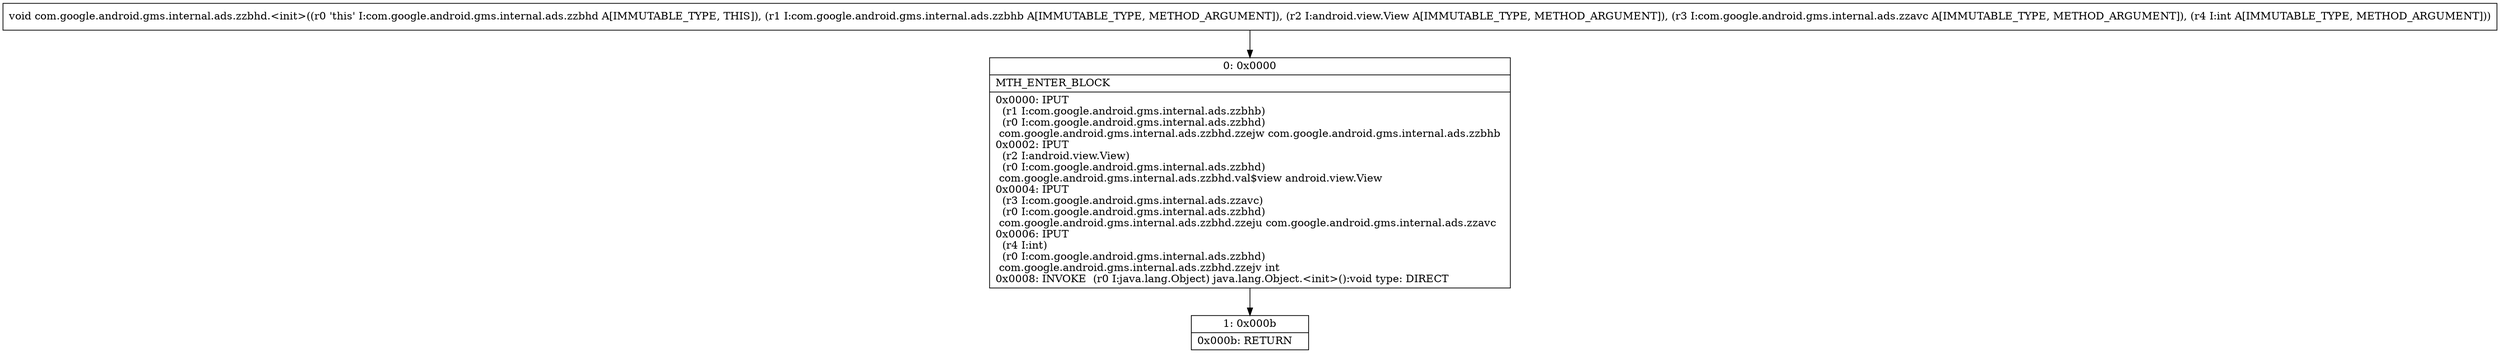 digraph "CFG forcom.google.android.gms.internal.ads.zzbhd.\<init\>(Lcom\/google\/android\/gms\/internal\/ads\/zzbhb;Landroid\/view\/View;Lcom\/google\/android\/gms\/internal\/ads\/zzavc;I)V" {
Node_0 [shape=record,label="{0\:\ 0x0000|MTH_ENTER_BLOCK\l|0x0000: IPUT  \l  (r1 I:com.google.android.gms.internal.ads.zzbhb)\l  (r0 I:com.google.android.gms.internal.ads.zzbhd)\l com.google.android.gms.internal.ads.zzbhd.zzejw com.google.android.gms.internal.ads.zzbhb \l0x0002: IPUT  \l  (r2 I:android.view.View)\l  (r0 I:com.google.android.gms.internal.ads.zzbhd)\l com.google.android.gms.internal.ads.zzbhd.val$view android.view.View \l0x0004: IPUT  \l  (r3 I:com.google.android.gms.internal.ads.zzavc)\l  (r0 I:com.google.android.gms.internal.ads.zzbhd)\l com.google.android.gms.internal.ads.zzbhd.zzeju com.google.android.gms.internal.ads.zzavc \l0x0006: IPUT  \l  (r4 I:int)\l  (r0 I:com.google.android.gms.internal.ads.zzbhd)\l com.google.android.gms.internal.ads.zzbhd.zzejv int \l0x0008: INVOKE  (r0 I:java.lang.Object) java.lang.Object.\<init\>():void type: DIRECT \l}"];
Node_1 [shape=record,label="{1\:\ 0x000b|0x000b: RETURN   \l}"];
MethodNode[shape=record,label="{void com.google.android.gms.internal.ads.zzbhd.\<init\>((r0 'this' I:com.google.android.gms.internal.ads.zzbhd A[IMMUTABLE_TYPE, THIS]), (r1 I:com.google.android.gms.internal.ads.zzbhb A[IMMUTABLE_TYPE, METHOD_ARGUMENT]), (r2 I:android.view.View A[IMMUTABLE_TYPE, METHOD_ARGUMENT]), (r3 I:com.google.android.gms.internal.ads.zzavc A[IMMUTABLE_TYPE, METHOD_ARGUMENT]), (r4 I:int A[IMMUTABLE_TYPE, METHOD_ARGUMENT])) }"];
MethodNode -> Node_0;
Node_0 -> Node_1;
}

